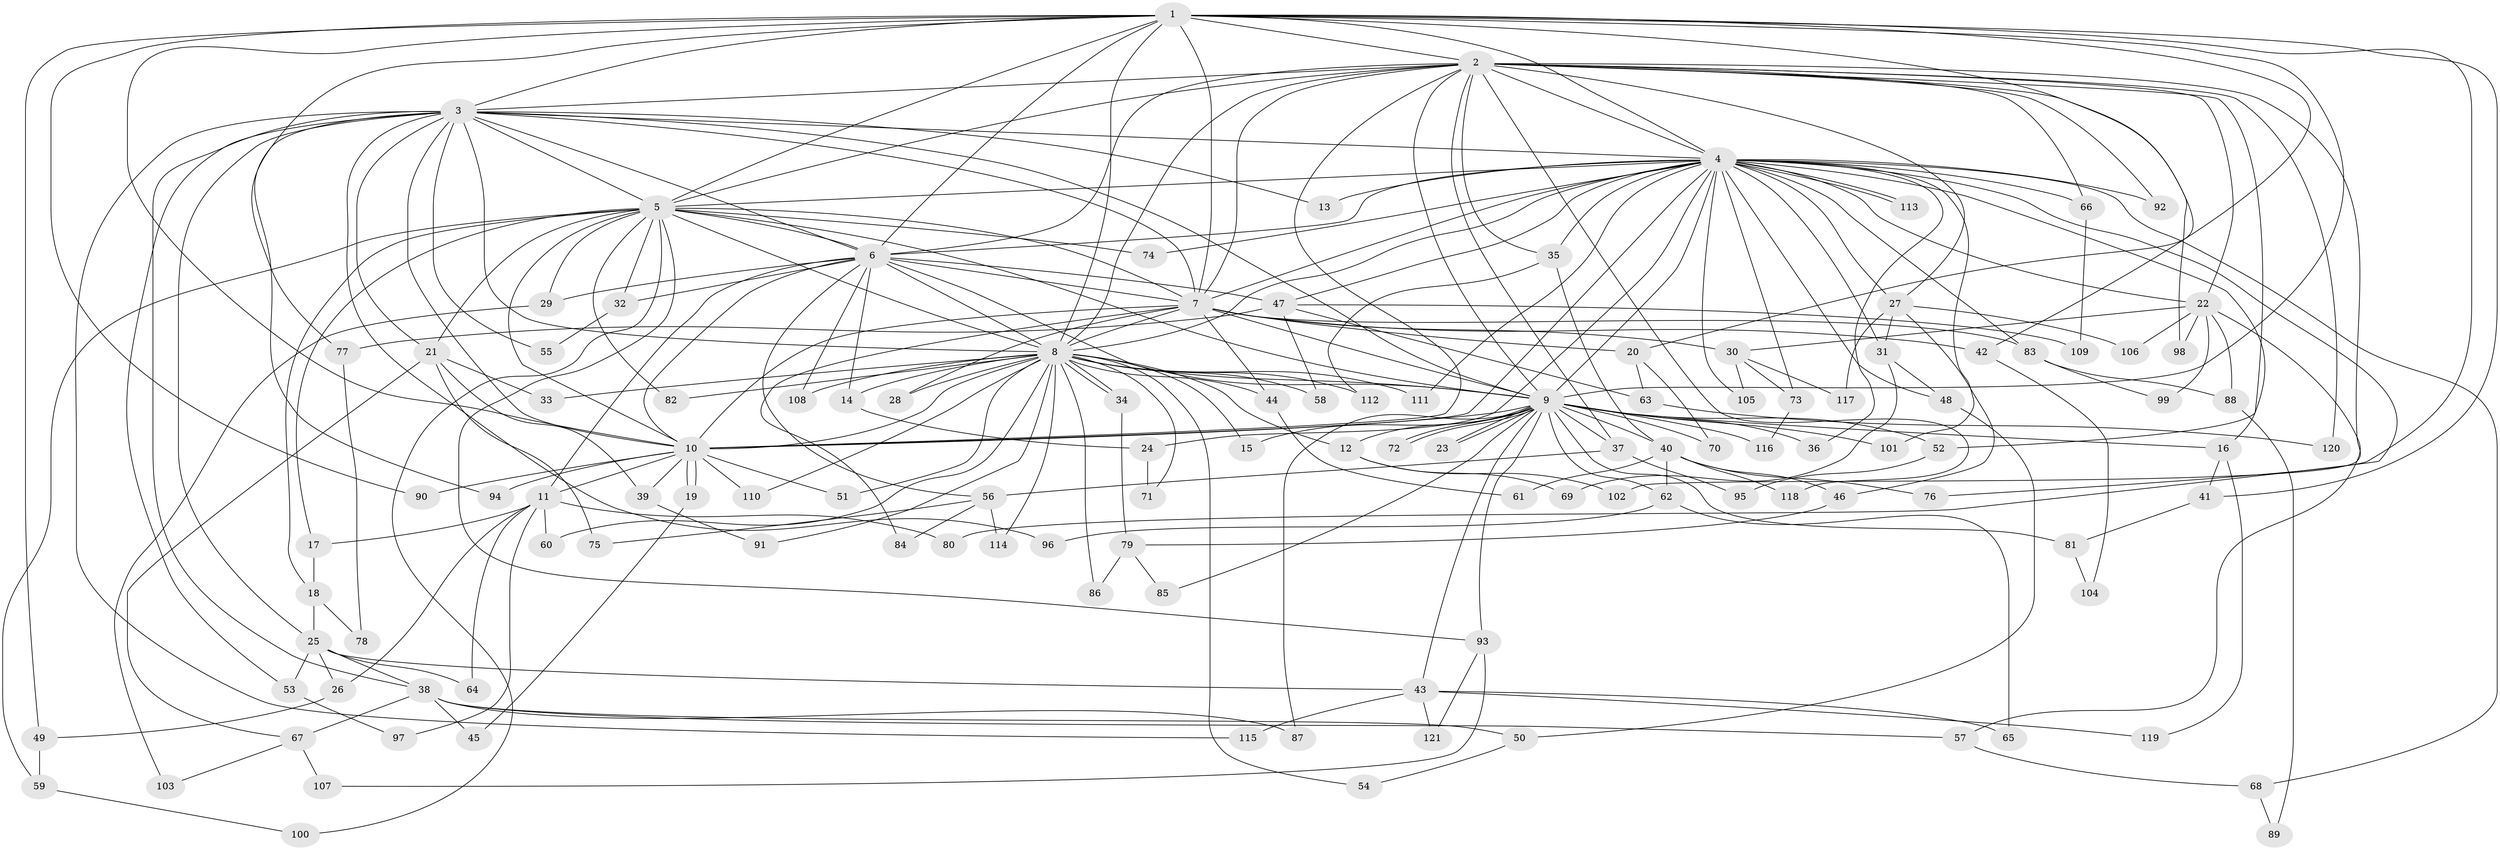 // coarse degree distribution, {14: 0.010752688172043012, 19: 0.010752688172043012, 16: 0.021505376344086023, 27: 0.010752688172043012, 17: 0.010752688172043012, 22: 0.010752688172043012, 29: 0.010752688172043012, 26: 0.010752688172043012, 8: 0.010752688172043012, 4: 0.10752688172043011, 2: 0.4731182795698925, 3: 0.20430107526881722, 6: 0.021505376344086023, 9: 0.010752688172043012, 10: 0.010752688172043012, 7: 0.03225806451612903, 5: 0.03225806451612903}
// Generated by graph-tools (version 1.1) at 2025/23/03/03/25 07:23:44]
// undirected, 121 vertices, 267 edges
graph export_dot {
graph [start="1"]
  node [color=gray90,style=filled];
  1;
  2;
  3;
  4;
  5;
  6;
  7;
  8;
  9;
  10;
  11;
  12;
  13;
  14;
  15;
  16;
  17;
  18;
  19;
  20;
  21;
  22;
  23;
  24;
  25;
  26;
  27;
  28;
  29;
  30;
  31;
  32;
  33;
  34;
  35;
  36;
  37;
  38;
  39;
  40;
  41;
  42;
  43;
  44;
  45;
  46;
  47;
  48;
  49;
  50;
  51;
  52;
  53;
  54;
  55;
  56;
  57;
  58;
  59;
  60;
  61;
  62;
  63;
  64;
  65;
  66;
  67;
  68;
  69;
  70;
  71;
  72;
  73;
  74;
  75;
  76;
  77;
  78;
  79;
  80;
  81;
  82;
  83;
  84;
  85;
  86;
  87;
  88;
  89;
  90;
  91;
  92;
  93;
  94;
  95;
  96;
  97;
  98;
  99;
  100;
  101;
  102;
  103;
  104;
  105;
  106;
  107;
  108;
  109;
  110;
  111;
  112;
  113;
  114;
  115;
  116;
  117;
  118;
  119;
  120;
  121;
  1 -- 2;
  1 -- 3;
  1 -- 4;
  1 -- 5;
  1 -- 6;
  1 -- 7;
  1 -- 8;
  1 -- 9;
  1 -- 10;
  1 -- 20;
  1 -- 41;
  1 -- 42;
  1 -- 49;
  1 -- 76;
  1 -- 77;
  1 -- 90;
  2 -- 3;
  2 -- 4;
  2 -- 5;
  2 -- 6;
  2 -- 7;
  2 -- 8;
  2 -- 9;
  2 -- 10;
  2 -- 22;
  2 -- 27;
  2 -- 35;
  2 -- 37;
  2 -- 52;
  2 -- 66;
  2 -- 92;
  2 -- 98;
  2 -- 102;
  2 -- 118;
  2 -- 120;
  3 -- 4;
  3 -- 5;
  3 -- 6;
  3 -- 7;
  3 -- 8;
  3 -- 9;
  3 -- 10;
  3 -- 13;
  3 -- 21;
  3 -- 25;
  3 -- 38;
  3 -- 53;
  3 -- 55;
  3 -- 94;
  3 -- 96;
  3 -- 115;
  4 -- 5;
  4 -- 6;
  4 -- 7;
  4 -- 8;
  4 -- 9;
  4 -- 10;
  4 -- 13;
  4 -- 16;
  4 -- 22;
  4 -- 24;
  4 -- 27;
  4 -- 31;
  4 -- 35;
  4 -- 36;
  4 -- 47;
  4 -- 48;
  4 -- 66;
  4 -- 68;
  4 -- 73;
  4 -- 74;
  4 -- 80;
  4 -- 83;
  4 -- 92;
  4 -- 101;
  4 -- 105;
  4 -- 111;
  4 -- 113;
  4 -- 113;
  5 -- 6;
  5 -- 7;
  5 -- 8;
  5 -- 9;
  5 -- 10;
  5 -- 17;
  5 -- 18;
  5 -- 21;
  5 -- 29;
  5 -- 32;
  5 -- 59;
  5 -- 74;
  5 -- 82;
  5 -- 93;
  5 -- 100;
  6 -- 7;
  6 -- 8;
  6 -- 9;
  6 -- 10;
  6 -- 11;
  6 -- 14;
  6 -- 29;
  6 -- 32;
  6 -- 47;
  6 -- 56;
  6 -- 108;
  7 -- 8;
  7 -- 9;
  7 -- 10;
  7 -- 20;
  7 -- 28;
  7 -- 30;
  7 -- 42;
  7 -- 44;
  7 -- 83;
  7 -- 84;
  8 -- 9;
  8 -- 10;
  8 -- 12;
  8 -- 14;
  8 -- 15;
  8 -- 28;
  8 -- 33;
  8 -- 34;
  8 -- 34;
  8 -- 44;
  8 -- 51;
  8 -- 54;
  8 -- 58;
  8 -- 60;
  8 -- 71;
  8 -- 82;
  8 -- 86;
  8 -- 91;
  8 -- 108;
  8 -- 110;
  8 -- 111;
  8 -- 112;
  8 -- 114;
  9 -- 10;
  9 -- 12;
  9 -- 15;
  9 -- 16;
  9 -- 23;
  9 -- 23;
  9 -- 36;
  9 -- 37;
  9 -- 40;
  9 -- 43;
  9 -- 52;
  9 -- 62;
  9 -- 70;
  9 -- 72;
  9 -- 72;
  9 -- 81;
  9 -- 85;
  9 -- 87;
  9 -- 93;
  9 -- 101;
  9 -- 116;
  10 -- 11;
  10 -- 19;
  10 -- 19;
  10 -- 39;
  10 -- 51;
  10 -- 90;
  10 -- 94;
  10 -- 110;
  11 -- 17;
  11 -- 26;
  11 -- 60;
  11 -- 64;
  11 -- 80;
  11 -- 97;
  12 -- 69;
  12 -- 102;
  14 -- 24;
  16 -- 41;
  16 -- 119;
  17 -- 18;
  18 -- 25;
  18 -- 78;
  19 -- 45;
  20 -- 63;
  20 -- 70;
  21 -- 33;
  21 -- 39;
  21 -- 67;
  21 -- 75;
  22 -- 30;
  22 -- 57;
  22 -- 88;
  22 -- 98;
  22 -- 99;
  22 -- 106;
  24 -- 71;
  25 -- 26;
  25 -- 38;
  25 -- 43;
  25 -- 53;
  25 -- 64;
  26 -- 49;
  27 -- 31;
  27 -- 46;
  27 -- 106;
  27 -- 117;
  29 -- 103;
  30 -- 73;
  30 -- 105;
  30 -- 117;
  31 -- 48;
  31 -- 69;
  32 -- 55;
  34 -- 79;
  35 -- 40;
  35 -- 112;
  37 -- 56;
  37 -- 95;
  38 -- 45;
  38 -- 50;
  38 -- 57;
  38 -- 67;
  38 -- 87;
  39 -- 91;
  40 -- 46;
  40 -- 61;
  40 -- 62;
  40 -- 76;
  40 -- 118;
  41 -- 81;
  42 -- 104;
  43 -- 65;
  43 -- 115;
  43 -- 119;
  43 -- 121;
  44 -- 61;
  46 -- 79;
  47 -- 58;
  47 -- 63;
  47 -- 77;
  47 -- 109;
  48 -- 50;
  49 -- 59;
  50 -- 54;
  52 -- 95;
  53 -- 97;
  56 -- 75;
  56 -- 84;
  56 -- 114;
  57 -- 68;
  59 -- 100;
  62 -- 65;
  62 -- 96;
  63 -- 120;
  66 -- 109;
  67 -- 103;
  67 -- 107;
  68 -- 89;
  73 -- 116;
  77 -- 78;
  79 -- 85;
  79 -- 86;
  81 -- 104;
  83 -- 88;
  83 -- 99;
  88 -- 89;
  93 -- 107;
  93 -- 121;
}
